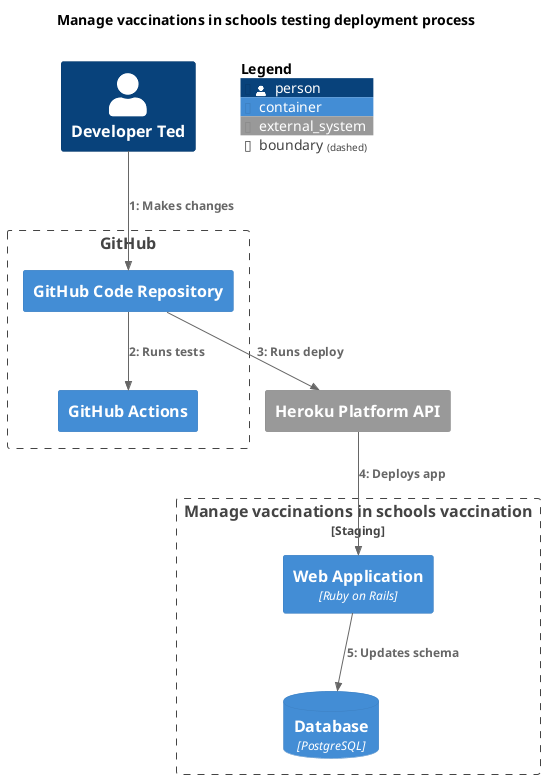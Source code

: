 @startuml

!include <C4/C4_Dynamic.puml>

title "Manage vaccinations in schools testing deployment process"

System_Ext(herokuAPI, "Heroku Platform API")
Boundary(manage, "Manage vaccinations in schools vaccination", "Staging") {
  Container(serverStaging, "Web Application", "Ruby on Rails")
  ContainerDb(dbStaging, "Database", "PostgreSQL")
}

Person(devT, "Developer Ted")

Boundary(github, "GitHub") {
    Container(repo, "GitHub Code Repository")
    Container(actions, "GitHub Actions")
}

Rel(devT, repo, "Makes changes")
Rel(repo, actions, "Runs tests")
Rel(repo, herokuAPI, "Runs deploy")
Rel(herokuAPI, serverStaging, "Deploys app")
Rel(serverStaging, dbStaging, "Updates schema")

SHOW_FLOATING_LEGEND()

@enduml
